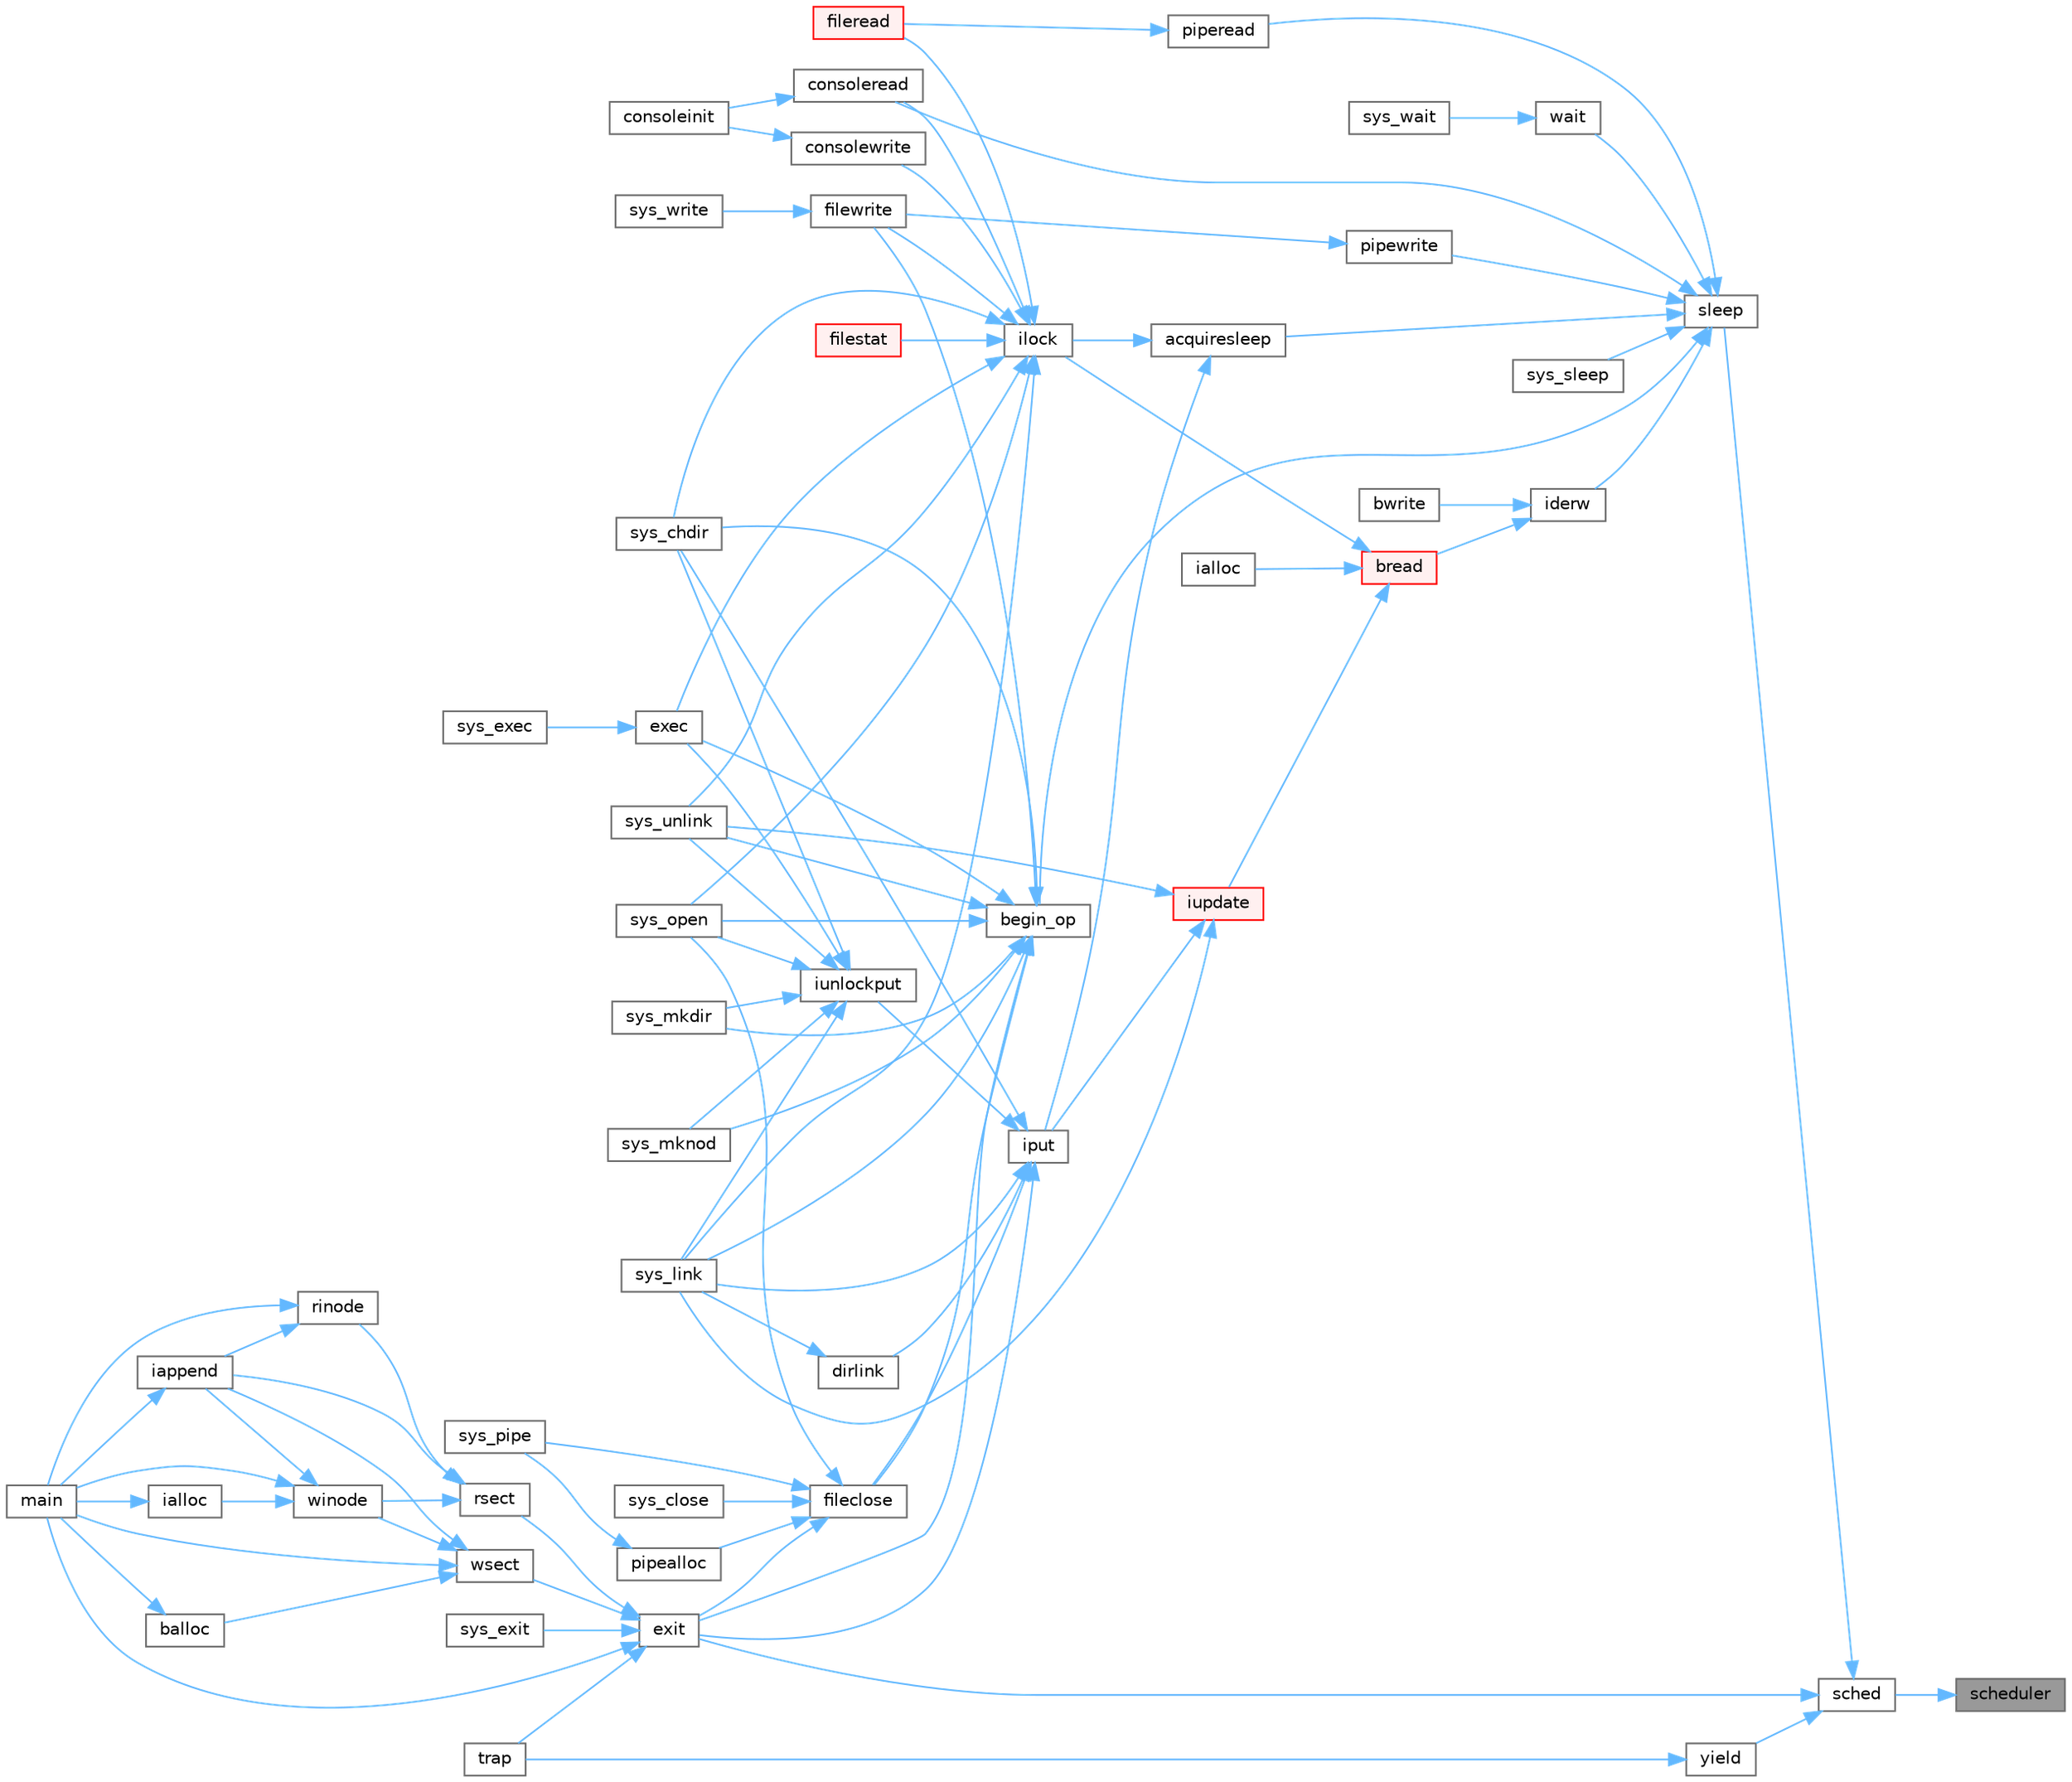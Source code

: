 digraph "scheduler"
{
 // LATEX_PDF_SIZE
  bgcolor="transparent";
  edge [fontname=Helvetica,fontsize=10,labelfontname=Helvetica,labelfontsize=10];
  node [fontname=Helvetica,fontsize=10,shape=box,height=0.2,width=0.4];
  rankdir="RL";
  Node1 [id="Node000001",label="scheduler",height=0.2,width=0.4,color="gray40", fillcolor="grey60", style="filled", fontcolor="black",tooltip=" "];
  Node1 -> Node2 [id="edge1_Node000001_Node000002",dir="back",color="steelblue1",style="solid",tooltip=" "];
  Node2 [id="Node000002",label="sched",height=0.2,width=0.4,color="grey40", fillcolor="white", style="filled",URL="$d3/dda/proc_8c.html#ad788da91743c333b5bed7c4a0dd12365",tooltip=" "];
  Node2 -> Node3 [id="edge2_Node000002_Node000003",dir="back",color="steelblue1",style="solid",tooltip=" "];
  Node3 [id="Node000003",label="exit",height=0.2,width=0.4,color="grey40", fillcolor="white", style="filled",URL="$d3/dda/proc_8c.html#aaf98ef7cdde3a0dfb2e49919de3298b1",tooltip=" "];
  Node3 -> Node4 [id="edge3_Node000003_Node000004",dir="back",color="steelblue1",style="solid",tooltip=" "];
  Node4 [id="Node000004",label="main",height=0.2,width=0.4,color="grey40", fillcolor="white", style="filled",URL="$d7/d1f/mkfs_8c.html#a0ddf1224851353fc92bfbff6f499fa97",tooltip=" "];
  Node3 -> Node5 [id="edge4_Node000003_Node000005",dir="back",color="steelblue1",style="solid",tooltip=" "];
  Node5 [id="Node000005",label="rsect",height=0.2,width=0.4,color="grey40", fillcolor="white", style="filled",URL="$d7/d1f/mkfs_8c.html#a22ea835ad23cd716a962f30e4882ee80",tooltip=" "];
  Node5 -> Node6 [id="edge5_Node000005_Node000006",dir="back",color="steelblue1",style="solid",tooltip=" "];
  Node6 [id="Node000006",label="iappend",height=0.2,width=0.4,color="grey40", fillcolor="white", style="filled",URL="$d7/d1f/mkfs_8c.html#a268b61616f575ff072f5bb34c83e02e9",tooltip=" "];
  Node6 -> Node4 [id="edge6_Node000006_Node000004",dir="back",color="steelblue1",style="solid",tooltip=" "];
  Node5 -> Node7 [id="edge7_Node000005_Node000007",dir="back",color="steelblue1",style="solid",tooltip=" "];
  Node7 [id="Node000007",label="rinode",height=0.2,width=0.4,color="grey40", fillcolor="white", style="filled",URL="$d7/d1f/mkfs_8c.html#a3b6cb1258a963010211a8e5ddf99defe",tooltip=" "];
  Node7 -> Node6 [id="edge8_Node000007_Node000006",dir="back",color="steelblue1",style="solid",tooltip=" "];
  Node7 -> Node4 [id="edge9_Node000007_Node000004",dir="back",color="steelblue1",style="solid",tooltip=" "];
  Node5 -> Node8 [id="edge10_Node000005_Node000008",dir="back",color="steelblue1",style="solid",tooltip=" "];
  Node8 [id="Node000008",label="winode",height=0.2,width=0.4,color="grey40", fillcolor="white", style="filled",URL="$d7/d1f/mkfs_8c.html#a2540c48cea7dc865909cfb3f8450a887",tooltip=" "];
  Node8 -> Node9 [id="edge11_Node000008_Node000009",dir="back",color="steelblue1",style="solid",tooltip=" "];
  Node9 [id="Node000009",label="ialloc",height=0.2,width=0.4,color="grey40", fillcolor="white", style="filled",URL="$d7/d1f/mkfs_8c.html#a341af7faeda3d6fcb57a5a9fe3a0104a",tooltip=" "];
  Node9 -> Node4 [id="edge12_Node000009_Node000004",dir="back",color="steelblue1",style="solid",tooltip=" "];
  Node8 -> Node6 [id="edge13_Node000008_Node000006",dir="back",color="steelblue1",style="solid",tooltip=" "];
  Node8 -> Node4 [id="edge14_Node000008_Node000004",dir="back",color="steelblue1",style="solid",tooltip=" "];
  Node3 -> Node10 [id="edge15_Node000003_Node000010",dir="back",color="steelblue1",style="solid",tooltip=" "];
  Node10 [id="Node000010",label="sys_exit",height=0.2,width=0.4,color="grey40", fillcolor="white", style="filled",URL="$dd/d35/sysproc_8c.html#aee72faa31a0c32b410aba558ef1d59f2",tooltip=" "];
  Node3 -> Node11 [id="edge16_Node000003_Node000011",dir="back",color="steelblue1",style="solid",tooltip=" "];
  Node11 [id="Node000011",label="trap",height=0.2,width=0.4,color="grey40", fillcolor="white", style="filled",URL="$dc/d6f/trap_8c.html#a372d166e36c086c91e5f5d81e5fead3a",tooltip=" "];
  Node3 -> Node12 [id="edge17_Node000003_Node000012",dir="back",color="steelblue1",style="solid",tooltip=" "];
  Node12 [id="Node000012",label="wsect",height=0.2,width=0.4,color="grey40", fillcolor="white", style="filled",URL="$d7/d1f/mkfs_8c.html#ac62d827d836d1807e4d6f365f32348bb",tooltip=" "];
  Node12 -> Node13 [id="edge18_Node000012_Node000013",dir="back",color="steelblue1",style="solid",tooltip=" "];
  Node13 [id="Node000013",label="balloc",height=0.2,width=0.4,color="grey40", fillcolor="white", style="filled",URL="$d7/d1f/mkfs_8c.html#a327cdfc7a74165d8922ec6c8ba256906",tooltip=" "];
  Node13 -> Node4 [id="edge19_Node000013_Node000004",dir="back",color="steelblue1",style="solid",tooltip=" "];
  Node12 -> Node6 [id="edge20_Node000012_Node000006",dir="back",color="steelblue1",style="solid",tooltip=" "];
  Node12 -> Node4 [id="edge21_Node000012_Node000004",dir="back",color="steelblue1",style="solid",tooltip=" "];
  Node12 -> Node8 [id="edge22_Node000012_Node000008",dir="back",color="steelblue1",style="solid",tooltip=" "];
  Node2 -> Node14 [id="edge23_Node000002_Node000014",dir="back",color="steelblue1",style="solid",tooltip=" "];
  Node14 [id="Node000014",label="sleep",height=0.2,width=0.4,color="grey40", fillcolor="white", style="filled",URL="$d3/dda/proc_8c.html#ae70cc0370342e46f6db3bec367232457",tooltip=" "];
  Node14 -> Node15 [id="edge24_Node000014_Node000015",dir="back",color="steelblue1",style="solid",tooltip=" "];
  Node15 [id="Node000015",label="acquiresleep",height=0.2,width=0.4,color="grey40", fillcolor="white", style="filled",URL="$d8/dd1/sleeplock_8c.html#aaad2d7a86d4859982dd9a132f5128ff2",tooltip=" "];
  Node15 -> Node16 [id="edge25_Node000015_Node000016",dir="back",color="steelblue1",style="solid",tooltip=" "];
  Node16 [id="Node000016",label="ilock",height=0.2,width=0.4,color="grey40", fillcolor="white", style="filled",URL="$d2/d5a/fs_8c.html#aed28187406d84a3aa71f10c6235a03ec",tooltip=" "];
  Node16 -> Node17 [id="edge26_Node000016_Node000017",dir="back",color="steelblue1",style="solid",tooltip=" "];
  Node17 [id="Node000017",label="consoleread",height=0.2,width=0.4,color="grey40", fillcolor="white", style="filled",URL="$d0/d56/console_8c.html#a28ac85a90987662e306ca8efbfe16074",tooltip=" "];
  Node17 -> Node18 [id="edge27_Node000017_Node000018",dir="back",color="steelblue1",style="solid",tooltip=" "];
  Node18 [id="Node000018",label="consoleinit",height=0.2,width=0.4,color="grey40", fillcolor="white", style="filled",URL="$d0/d56/console_8c.html#ab508ff0f4db26fe35cd25fa648f9ee75",tooltip=" "];
  Node16 -> Node19 [id="edge28_Node000016_Node000019",dir="back",color="steelblue1",style="solid",tooltip=" "];
  Node19 [id="Node000019",label="consolewrite",height=0.2,width=0.4,color="grey40", fillcolor="white", style="filled",URL="$d0/d56/console_8c.html#a6af7eb39268127d389792cec37785666",tooltip=" "];
  Node19 -> Node18 [id="edge29_Node000019_Node000018",dir="back",color="steelblue1",style="solid",tooltip=" "];
  Node16 -> Node20 [id="edge30_Node000016_Node000020",dir="back",color="steelblue1",style="solid",tooltip=" "];
  Node20 [id="Node000020",label="exec",height=0.2,width=0.4,color="grey40", fillcolor="white", style="filled",URL="$df/dc9/exec_8c.html#ace32454ed0d37834dcb1cb4f8b727e6e",tooltip=" "];
  Node20 -> Node21 [id="edge31_Node000020_Node000021",dir="back",color="steelblue1",style="solid",tooltip=" "];
  Node21 [id="Node000021",label="sys_exec",height=0.2,width=0.4,color="grey40", fillcolor="white", style="filled",URL="$d1/d14/sysfile_8c.html#aeaa813ddeb6a5fac3c45714c7351c526",tooltip=" "];
  Node16 -> Node22 [id="edge32_Node000016_Node000022",dir="back",color="steelblue1",style="solid",tooltip=" "];
  Node22 [id="Node000022",label="fileread",height=0.2,width=0.4,color="red", fillcolor="#FFF0F0", style="filled",URL="$d6/d13/file_8c.html#a1dc8c87c7e48bdaaf98e9c7047928f29",tooltip=" "];
  Node16 -> Node24 [id="edge33_Node000016_Node000024",dir="back",color="steelblue1",style="solid",tooltip=" "];
  Node24 [id="Node000024",label="filestat",height=0.2,width=0.4,color="red", fillcolor="#FFF0F0", style="filled",URL="$d6/d13/file_8c.html#afff8e849fa54dea2a5a27dbb97474607",tooltip=" "];
  Node16 -> Node26 [id="edge34_Node000016_Node000026",dir="back",color="steelblue1",style="solid",tooltip=" "];
  Node26 [id="Node000026",label="filewrite",height=0.2,width=0.4,color="grey40", fillcolor="white", style="filled",URL="$d6/d13/file_8c.html#ab8de757a0a9f58dcc6511ea5e46ebb88",tooltip=" "];
  Node26 -> Node27 [id="edge35_Node000026_Node000027",dir="back",color="steelblue1",style="solid",tooltip=" "];
  Node27 [id="Node000027",label="sys_write",height=0.2,width=0.4,color="grey40", fillcolor="white", style="filled",URL="$d1/d14/sysfile_8c.html#a687d939a9e4792af15db96f2c2f34378",tooltip=" "];
  Node16 -> Node28 [id="edge36_Node000016_Node000028",dir="back",color="steelblue1",style="solid",tooltip=" "];
  Node28 [id="Node000028",label="sys_chdir",height=0.2,width=0.4,color="grey40", fillcolor="white", style="filled",URL="$d1/d14/sysfile_8c.html#ad1c5f8693cb35b9605fee09eebdda640",tooltip=" "];
  Node16 -> Node29 [id="edge37_Node000016_Node000029",dir="back",color="steelblue1",style="solid",tooltip=" "];
  Node29 [id="Node000029",label="sys_link",height=0.2,width=0.4,color="grey40", fillcolor="white", style="filled",URL="$d1/d14/sysfile_8c.html#a759600870314007ac558871239122fb7",tooltip=" "];
  Node16 -> Node30 [id="edge38_Node000016_Node000030",dir="back",color="steelblue1",style="solid",tooltip=" "];
  Node30 [id="Node000030",label="sys_open",height=0.2,width=0.4,color="grey40", fillcolor="white", style="filled",URL="$d1/d14/sysfile_8c.html#a74e45efc661ca17c068bc283b3842e6d",tooltip=" "];
  Node16 -> Node31 [id="edge39_Node000016_Node000031",dir="back",color="steelblue1",style="solid",tooltip=" "];
  Node31 [id="Node000031",label="sys_unlink",height=0.2,width=0.4,color="grey40", fillcolor="white", style="filled",URL="$d1/d14/sysfile_8c.html#ae1e58ee11d41f643929520d8c1640da7",tooltip=" "];
  Node15 -> Node32 [id="edge40_Node000015_Node000032",dir="back",color="steelblue1",style="solid",tooltip=" "];
  Node32 [id="Node000032",label="iput",height=0.2,width=0.4,color="grey40", fillcolor="white", style="filled",URL="$d2/d5a/fs_8c.html#ab3c447f135c68e4c3c1f8d5866f6e77b",tooltip=" "];
  Node32 -> Node33 [id="edge41_Node000032_Node000033",dir="back",color="steelblue1",style="solid",tooltip=" "];
  Node33 [id="Node000033",label="dirlink",height=0.2,width=0.4,color="grey40", fillcolor="white", style="filled",URL="$d2/d5a/fs_8c.html#a69a135a0e8a06d9f306d77ebc0c1f7a0",tooltip=" "];
  Node33 -> Node29 [id="edge42_Node000033_Node000029",dir="back",color="steelblue1",style="solid",tooltip=" "];
  Node32 -> Node3 [id="edge43_Node000032_Node000003",dir="back",color="steelblue1",style="solid",tooltip=" "];
  Node32 -> Node34 [id="edge44_Node000032_Node000034",dir="back",color="steelblue1",style="solid",tooltip=" "];
  Node34 [id="Node000034",label="fileclose",height=0.2,width=0.4,color="grey40", fillcolor="white", style="filled",URL="$d6/d13/file_8c.html#ae557c81ab89c24219146144bb6adaa2c",tooltip=" "];
  Node34 -> Node3 [id="edge45_Node000034_Node000003",dir="back",color="steelblue1",style="solid",tooltip=" "];
  Node34 -> Node35 [id="edge46_Node000034_Node000035",dir="back",color="steelblue1",style="solid",tooltip=" "];
  Node35 [id="Node000035",label="pipealloc",height=0.2,width=0.4,color="grey40", fillcolor="white", style="filled",URL="$d1/d47/pipe_8c.html#a9d6f0c526148e6002b6776619c7563e6",tooltip=" "];
  Node35 -> Node36 [id="edge47_Node000035_Node000036",dir="back",color="steelblue1",style="solid",tooltip=" "];
  Node36 [id="Node000036",label="sys_pipe",height=0.2,width=0.4,color="grey40", fillcolor="white", style="filled",URL="$d1/d14/sysfile_8c.html#a9a70db941def46ec25939e6c2d30e399",tooltip=" "];
  Node34 -> Node37 [id="edge48_Node000034_Node000037",dir="back",color="steelblue1",style="solid",tooltip=" "];
  Node37 [id="Node000037",label="sys_close",height=0.2,width=0.4,color="grey40", fillcolor="white", style="filled",URL="$d1/d14/sysfile_8c.html#a32945488fd39bc405757177b37cd2250",tooltip=" "];
  Node34 -> Node30 [id="edge49_Node000034_Node000030",dir="back",color="steelblue1",style="solid",tooltip=" "];
  Node34 -> Node36 [id="edge50_Node000034_Node000036",dir="back",color="steelblue1",style="solid",tooltip=" "];
  Node32 -> Node38 [id="edge51_Node000032_Node000038",dir="back",color="steelblue1",style="solid",tooltip=" "];
  Node38 [id="Node000038",label="iunlockput",height=0.2,width=0.4,color="grey40", fillcolor="white", style="filled",URL="$d2/d5a/fs_8c.html#a207b3008bae35596c55ec7c4fc6875eb",tooltip=" "];
  Node38 -> Node20 [id="edge52_Node000038_Node000020",dir="back",color="steelblue1",style="solid",tooltip=" "];
  Node38 -> Node28 [id="edge53_Node000038_Node000028",dir="back",color="steelblue1",style="solid",tooltip=" "];
  Node38 -> Node29 [id="edge54_Node000038_Node000029",dir="back",color="steelblue1",style="solid",tooltip=" "];
  Node38 -> Node39 [id="edge55_Node000038_Node000039",dir="back",color="steelblue1",style="solid",tooltip=" "];
  Node39 [id="Node000039",label="sys_mkdir",height=0.2,width=0.4,color="grey40", fillcolor="white", style="filled",URL="$d1/d14/sysfile_8c.html#a057e5bce2de7a87ebfd2dc33967bca4a",tooltip=" "];
  Node38 -> Node40 [id="edge56_Node000038_Node000040",dir="back",color="steelblue1",style="solid",tooltip=" "];
  Node40 [id="Node000040",label="sys_mknod",height=0.2,width=0.4,color="grey40", fillcolor="white", style="filled",URL="$d1/d14/sysfile_8c.html#a25697aa3d828b5878d38170d724adb27",tooltip=" "];
  Node38 -> Node30 [id="edge57_Node000038_Node000030",dir="back",color="steelblue1",style="solid",tooltip=" "];
  Node38 -> Node31 [id="edge58_Node000038_Node000031",dir="back",color="steelblue1",style="solid",tooltip=" "];
  Node32 -> Node28 [id="edge59_Node000032_Node000028",dir="back",color="steelblue1",style="solid",tooltip=" "];
  Node32 -> Node29 [id="edge60_Node000032_Node000029",dir="back",color="steelblue1",style="solid",tooltip=" "];
  Node14 -> Node41 [id="edge61_Node000014_Node000041",dir="back",color="steelblue1",style="solid",tooltip=" "];
  Node41 [id="Node000041",label="begin_op",height=0.2,width=0.4,color="grey40", fillcolor="white", style="filled",URL="$d7/df8/log_8c.html#ac96aa31ffc0500e749c62c4d377c21c9",tooltip=" "];
  Node41 -> Node20 [id="edge62_Node000041_Node000020",dir="back",color="steelblue1",style="solid",tooltip=" "];
  Node41 -> Node3 [id="edge63_Node000041_Node000003",dir="back",color="steelblue1",style="solid",tooltip=" "];
  Node41 -> Node34 [id="edge64_Node000041_Node000034",dir="back",color="steelblue1",style="solid",tooltip=" "];
  Node41 -> Node26 [id="edge65_Node000041_Node000026",dir="back",color="steelblue1",style="solid",tooltip=" "];
  Node41 -> Node28 [id="edge66_Node000041_Node000028",dir="back",color="steelblue1",style="solid",tooltip=" "];
  Node41 -> Node29 [id="edge67_Node000041_Node000029",dir="back",color="steelblue1",style="solid",tooltip=" "];
  Node41 -> Node39 [id="edge68_Node000041_Node000039",dir="back",color="steelblue1",style="solid",tooltip=" "];
  Node41 -> Node40 [id="edge69_Node000041_Node000040",dir="back",color="steelblue1",style="solid",tooltip=" "];
  Node41 -> Node30 [id="edge70_Node000041_Node000030",dir="back",color="steelblue1",style="solid",tooltip=" "];
  Node41 -> Node31 [id="edge71_Node000041_Node000031",dir="back",color="steelblue1",style="solid",tooltip=" "];
  Node14 -> Node17 [id="edge72_Node000014_Node000017",dir="back",color="steelblue1",style="solid",tooltip=" "];
  Node14 -> Node42 [id="edge73_Node000014_Node000042",dir="back",color="steelblue1",style="solid",tooltip=" "];
  Node42 [id="Node000042",label="iderw",height=0.2,width=0.4,color="grey40", fillcolor="white", style="filled",URL="$da/d9b/memide_8c.html#a7f36b008f02088c86f76e98e05b55af5",tooltip=" "];
  Node42 -> Node43 [id="edge74_Node000042_Node000043",dir="back",color="steelblue1",style="solid",tooltip=" "];
  Node43 [id="Node000043",label="bread",height=0.2,width=0.4,color="red", fillcolor="#FFF0F0", style="filled",URL="$dc/de6/bio_8c.html#a30b8d2ef2300ed8e3d879a428fe39898",tooltip=" "];
  Node43 -> Node44 [id="edge75_Node000043_Node000044",dir="back",color="steelblue1",style="solid",tooltip=" "];
  Node44 [id="Node000044",label="ialloc",height=0.2,width=0.4,color="grey40", fillcolor="white", style="filled",URL="$d2/d5a/fs_8c.html#af95049367381647bc9487af49724b869",tooltip=" "];
  Node43 -> Node16 [id="edge76_Node000043_Node000016",dir="back",color="steelblue1",style="solid",tooltip=" "];
  Node43 -> Node45 [id="edge77_Node000043_Node000045",dir="back",color="steelblue1",style="solid",tooltip=" "];
  Node45 [id="Node000045",label="iupdate",height=0.2,width=0.4,color="red", fillcolor="#FFF0F0", style="filled",URL="$d2/d5a/fs_8c.html#a7220afa8e5f4bea540eb95879ea7df6e",tooltip=" "];
  Node45 -> Node32 [id="edge78_Node000045_Node000032",dir="back",color="steelblue1",style="solid",tooltip=" "];
  Node45 -> Node29 [id="edge79_Node000045_Node000029",dir="back",color="steelblue1",style="solid",tooltip=" "];
  Node45 -> Node31 [id="edge80_Node000045_Node000031",dir="back",color="steelblue1",style="solid",tooltip=" "];
  Node42 -> Node54 [id="edge81_Node000042_Node000054",dir="back",color="steelblue1",style="solid",tooltip=" "];
  Node54 [id="Node000054",label="bwrite",height=0.2,width=0.4,color="grey40", fillcolor="white", style="filled",URL="$dc/de6/bio_8c.html#a63c899c13b176ddf80064d32225e1298",tooltip=" "];
  Node14 -> Node55 [id="edge82_Node000014_Node000055",dir="back",color="steelblue1",style="solid",tooltip=" "];
  Node55 [id="Node000055",label="piperead",height=0.2,width=0.4,color="grey40", fillcolor="white", style="filled",URL="$d1/d47/pipe_8c.html#ad4cce6144039b615d139f8660c60293a",tooltip=" "];
  Node55 -> Node22 [id="edge83_Node000055_Node000022",dir="back",color="steelblue1",style="solid",tooltip=" "];
  Node14 -> Node56 [id="edge84_Node000014_Node000056",dir="back",color="steelblue1",style="solid",tooltip=" "];
  Node56 [id="Node000056",label="pipewrite",height=0.2,width=0.4,color="grey40", fillcolor="white", style="filled",URL="$d1/d47/pipe_8c.html#acfca0fab7d2c0c0dcc56359c8febe14a",tooltip=" "];
  Node56 -> Node26 [id="edge85_Node000056_Node000026",dir="back",color="steelblue1",style="solid",tooltip=" "];
  Node14 -> Node57 [id="edge86_Node000014_Node000057",dir="back",color="steelblue1",style="solid",tooltip=" "];
  Node57 [id="Node000057",label="sys_sleep",height=0.2,width=0.4,color="grey40", fillcolor="white", style="filled",URL="$dd/d35/sysproc_8c.html#a59778ec9bfa6b6f2100b43fbba000573",tooltip=" "];
  Node14 -> Node58 [id="edge87_Node000014_Node000058",dir="back",color="steelblue1",style="solid",tooltip=" "];
  Node58 [id="Node000058",label="wait",height=0.2,width=0.4,color="grey40", fillcolor="white", style="filled",URL="$d3/dda/proc_8c.html#af6f31822f7e737b4e414bdac1ccb59a4",tooltip=" "];
  Node58 -> Node59 [id="edge88_Node000058_Node000059",dir="back",color="steelblue1",style="solid",tooltip=" "];
  Node59 [id="Node000059",label="sys_wait",height=0.2,width=0.4,color="grey40", fillcolor="white", style="filled",URL="$dd/d35/sysproc_8c.html#ad202e06addda05ba6fe60f05d3f61913",tooltip=" "];
  Node2 -> Node60 [id="edge89_Node000002_Node000060",dir="back",color="steelblue1",style="solid",tooltip=" "];
  Node60 [id="Node000060",label="yield",height=0.2,width=0.4,color="grey40", fillcolor="white", style="filled",URL="$d3/dda/proc_8c.html#a7cb51f5c2b5cad3766f19eb69c92793b",tooltip=" "];
  Node60 -> Node11 [id="edge90_Node000060_Node000011",dir="back",color="steelblue1",style="solid",tooltip=" "];
}
